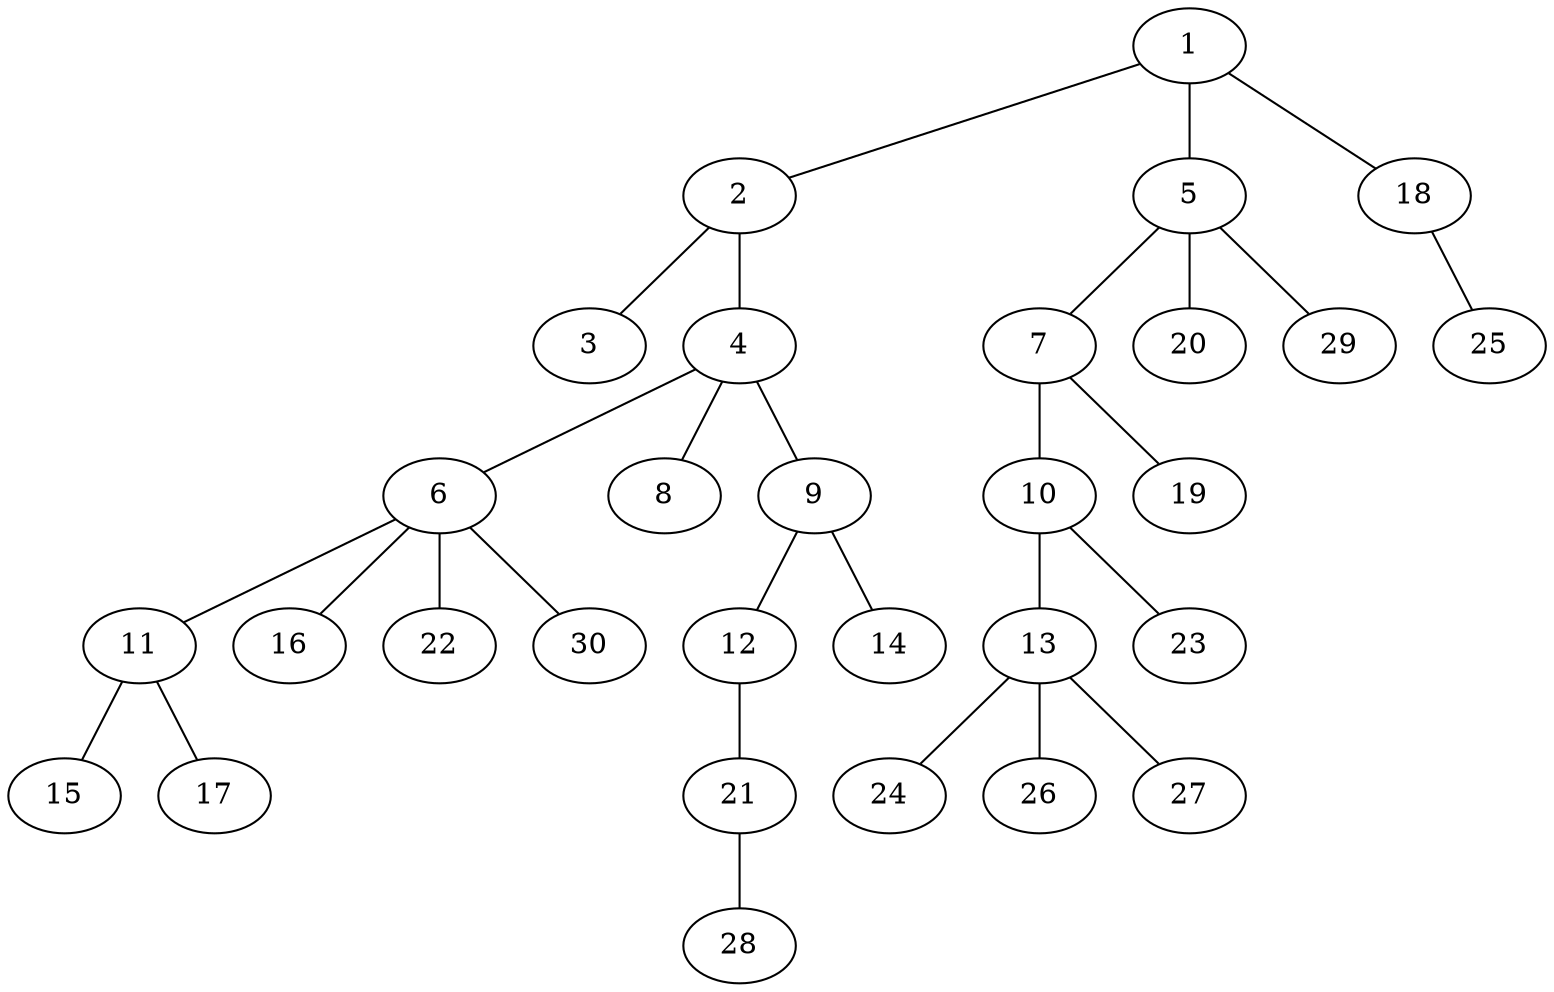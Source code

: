 graph graphname {1--2
1--5
1--18
2--3
2--4
4--6
4--8
4--9
5--7
5--20
5--29
6--11
6--16
6--22
6--30
7--10
7--19
9--12
9--14
10--13
10--23
11--15
11--17
12--21
13--24
13--26
13--27
18--25
21--28
}